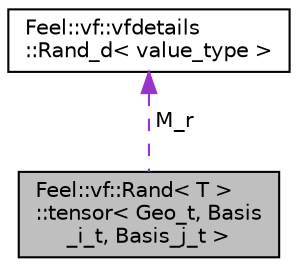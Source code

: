 digraph "Feel::vf::Rand&lt; T &gt;::tensor&lt; Geo_t, Basis_i_t, Basis_j_t &gt;"
{
 // LATEX_PDF_SIZE
  edge [fontname="Helvetica",fontsize="10",labelfontname="Helvetica",labelfontsize="10"];
  node [fontname="Helvetica",fontsize="10",shape=record];
  Node1 [label="Feel::vf::Rand\< T \>\l::tensor\< Geo_t, Basis\l_i_t, Basis_j_t \>",height=0.2,width=0.4,color="black", fillcolor="grey75", style="filled", fontcolor="black",tooltip=" "];
  Node2 -> Node1 [dir="back",color="darkorchid3",fontsize="10",style="dashed",label=" M_r" ,fontname="Helvetica"];
  Node2 [label="Feel::vf::vfdetails\l::Rand_d\< value_type \>",height=0.2,width=0.4,color="black", fillcolor="white", style="filled",URL="$classFeel_1_1vf_1_1vfdetails_1_1Rand__d.html",tooltip=" "];
}
